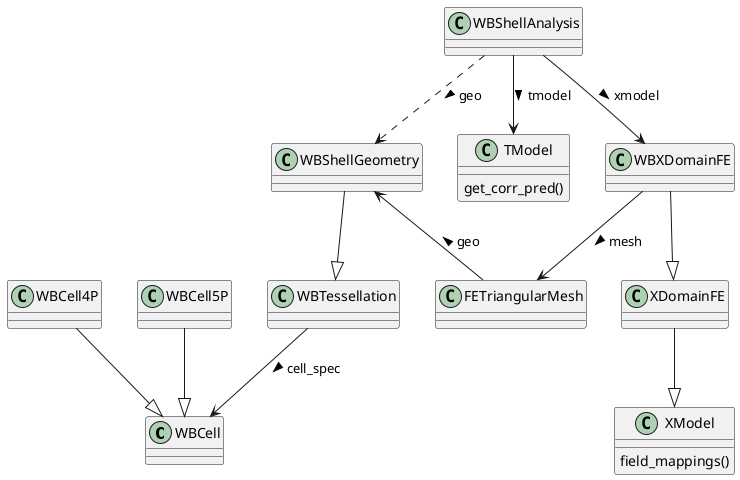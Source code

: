 @startuml
'https://plantuml.com/class-diagram

class WBCell {
}

class WBCell4P{
}

class WBCell5P{
}

WBCell4P --|> WBCell

WBCell5P --|> WBCell

class WBTessellation {

}

WBTessellation --> WBCell: cell_spec >

class FETriangularMesh{
}

class WBShellGeometry{
}

WBShellGeometry --|> WBTessellation

WBShellGeometry <-- FETriangularMesh : geo <


class TModel{
    get_corr_pred()
}

class XModel{
    field_mappings()
}

class WBXDomainFE{
}

XDomainFE --|> XModel
WBXDomainFE --|> XDomainFE

WBXDomainFE --> FETriangularMesh : mesh >

WBShellAnalysis ..> WBShellGeometry : geo >
WBShellAnalysis --> TModel : tmodel >
WBShellAnalysis --> WBXDomainFE : xmodel >

@enduml